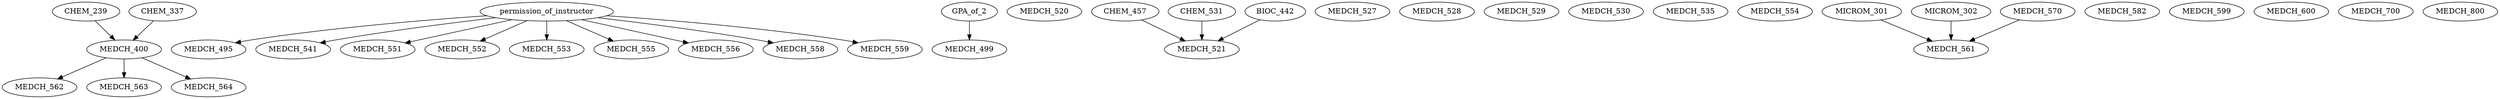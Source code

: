 digraph G {
    edge [color=black];
    CHEM_239 -> MEDCH_400;
    CHEM_337 -> MEDCH_400;
    edge [color=black];
    permission_of_instructor -> MEDCH_495;
    edge [color=black];
    GPA_of_2 -> MEDCH_499;
    MEDCH_520;
    edge [color=black];
    CHEM_457 -> MEDCH_521;
    CHEM_531 -> MEDCH_521;
    BIOC_442 -> MEDCH_521;
    MEDCH_527;
    MEDCH_528;
    MEDCH_529;
    MEDCH_530;
    MEDCH_535;
    edge [color=black];
    permission_of_instructor -> MEDCH_541;
    edge [color=black];
    permission_of_instructor -> MEDCH_551;
    edge [color=black];
    permission_of_instructor -> MEDCH_552;
    edge [color=black];
    permission_of_instructor -> MEDCH_553;
    MEDCH_554;
    edge [color=black];
    permission_of_instructor -> MEDCH_555;
    edge [color=black];
    permission_of_instructor -> MEDCH_556;
    edge [color=black];
    permission_of_instructor -> MEDCH_558;
    edge [color=black];
    permission_of_instructor -> MEDCH_559;
    edge [color=black];
    MICROM_301 -> MEDCH_561;
    MICROM_302 -> MEDCH_561;
    MEDCH_570 -> MEDCH_561;
    edge [color=black];
    MEDCH_400 -> MEDCH_562;
    edge [color=black];
    MEDCH_400 -> MEDCH_563;
    edge [color=black];
    MEDCH_400 -> MEDCH_564;
    MEDCH_570;
    MEDCH_582;
    MEDCH_599;
    MEDCH_600;
    MEDCH_700;
    MEDCH_800;
}

